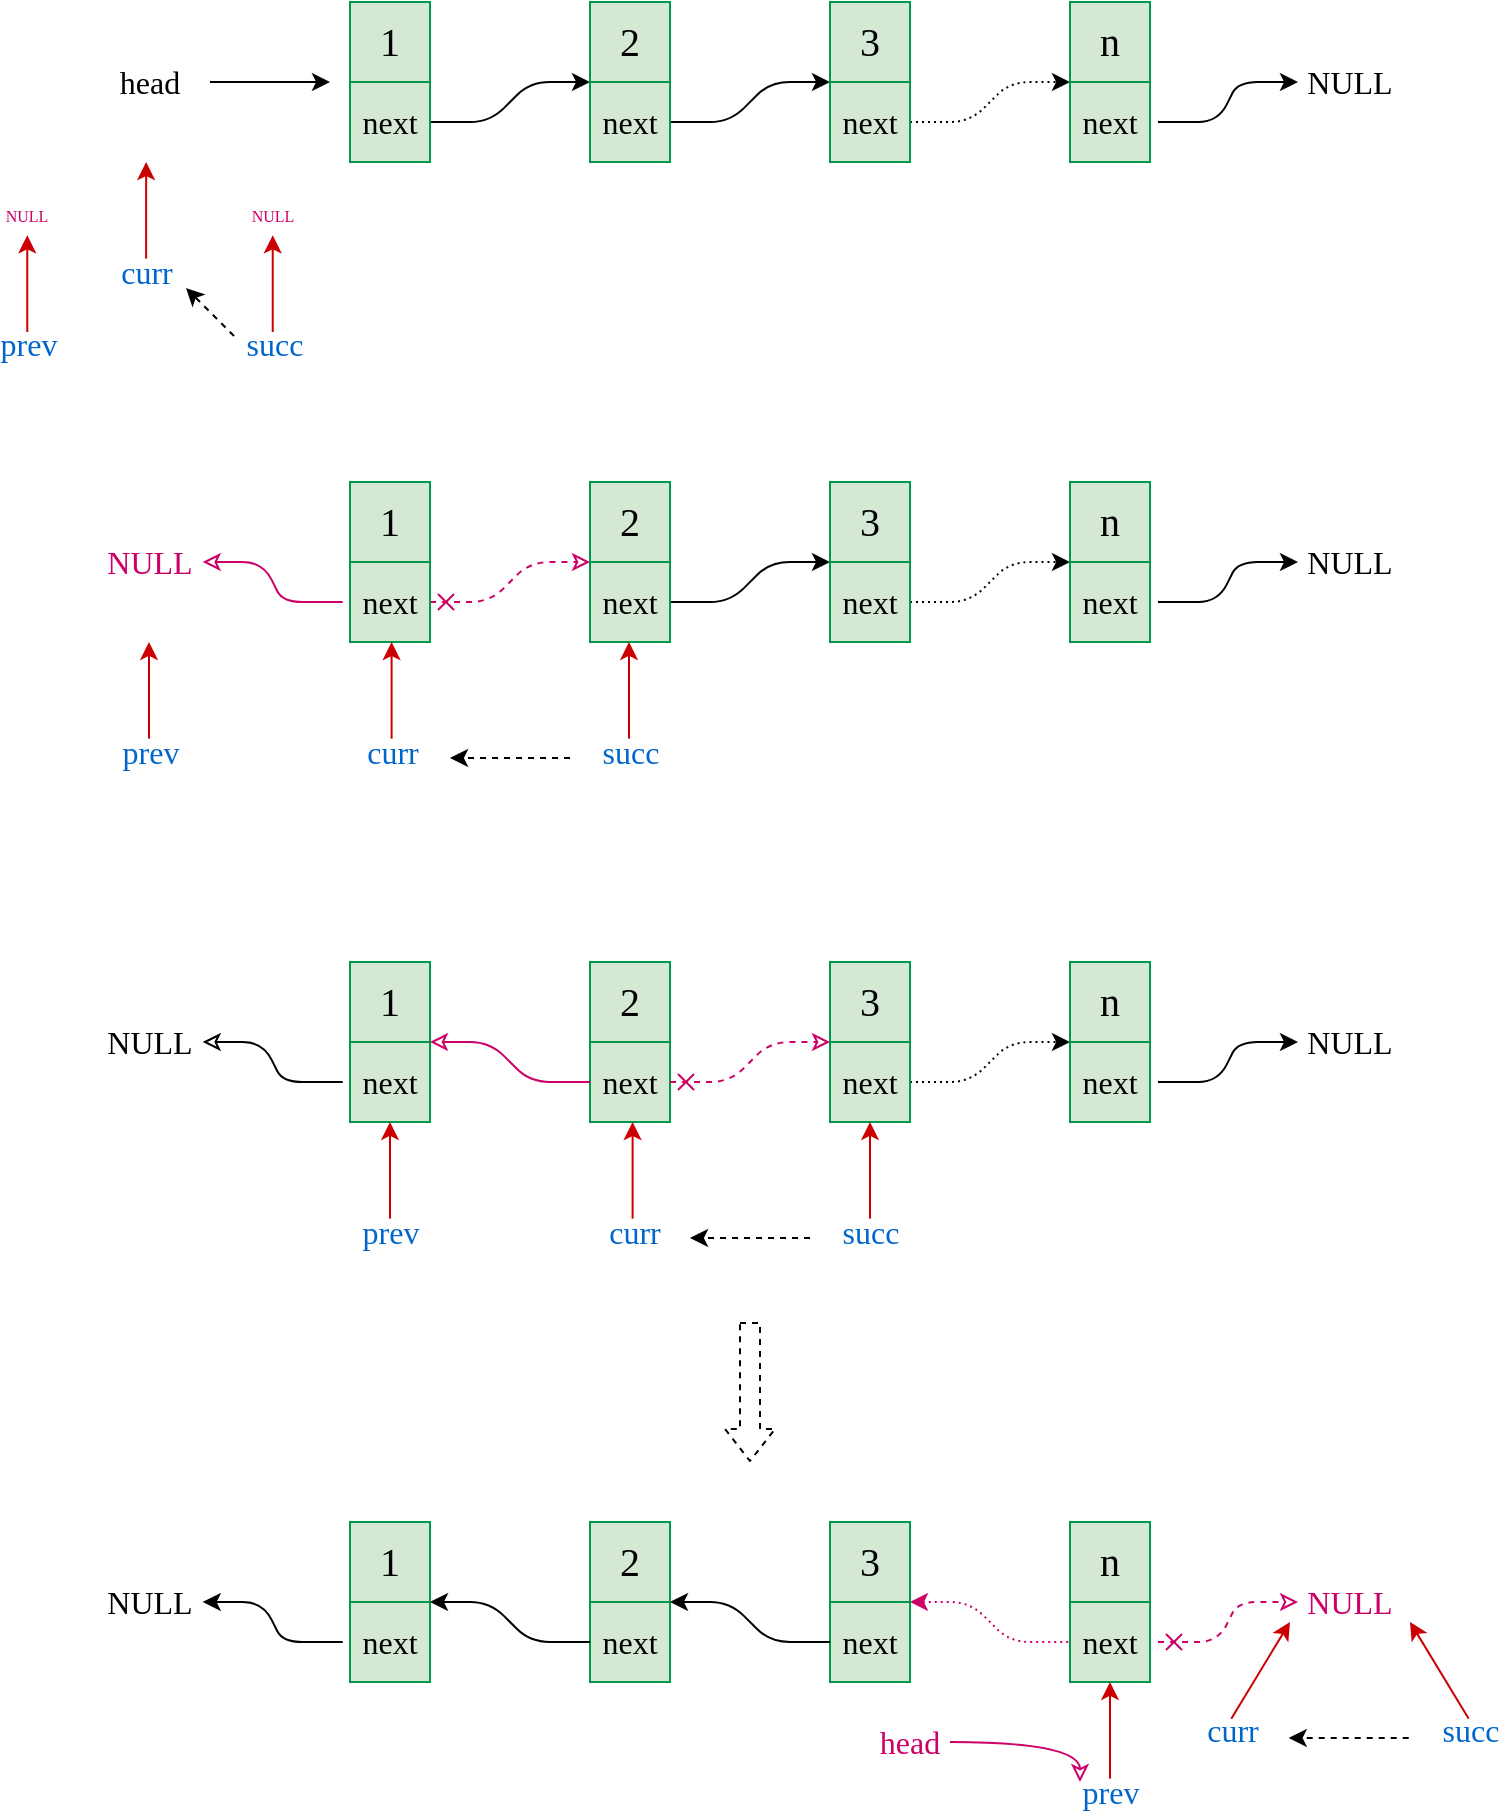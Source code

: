 <mxfile version="13.7.9" type="device"><diagram id="j7EGbygvBP4l28cDLJ4_" name="Page-1"><mxGraphModel dx="2365" dy="1700" grid="1" gridSize="10" guides="1" tooltips="1" connect="1" arrows="1" fold="1" page="1" pageScale="1" pageWidth="827" pageHeight="1169" background="none" math="1" shadow="0"><root><mxCell id="0"/><mxCell id="1" parent="0"/><mxCell id="kyMqbnORE-AikF9oeZGl-249" value="" style="group" parent="1" vertex="1" connectable="0"><mxGeometry x="46" y="140" width="734.354" height="888.33" as="geometry"/></mxCell><mxCell id="kyMqbnORE-AikF9oeZGl-247" value="" style="group" parent="kyMqbnORE-AikF9oeZGl-249" vertex="1" connectable="0"><mxGeometry width="734.354" height="888.33" as="geometry"/></mxCell><mxCell id="kyMqbnORE-AikF9oeZGl-245" value="" style="group" parent="kyMqbnORE-AikF9oeZGl-247" vertex="1" connectable="0"><mxGeometry width="734.354" height="888.33" as="geometry"/></mxCell><mxCell id="kyMqbnORE-AikF9oeZGl-137" value="" style="group" parent="kyMqbnORE-AikF9oeZGl-245" vertex="1" connectable="0"><mxGeometry width="695" height="165" as="geometry"/></mxCell><mxCell id="kyMqbnORE-AikF9oeZGl-138" value="" style="group" parent="kyMqbnORE-AikF9oeZGl-137" vertex="1" connectable="0"><mxGeometry width="695" height="165" as="geometry"/></mxCell><mxCell id="kyMqbnORE-AikF9oeZGl-139" value="&lt;font style=&quot;font-size: 16px&quot;&gt;NULL&lt;/font&gt;" style="text;html=1;strokeColor=none;fillColor=none;align=center;verticalAlign=middle;whiteSpace=wrap;rounded=0;shadow=0;fontSize=18;fontFamily=Comic Sans MS;container=0;labelBackgroundColor=none;" parent="kyMqbnORE-AikF9oeZGl-138" vertex="1"><mxGeometry x="655" y="30" width="40" height="20" as="geometry"/></mxCell><mxCell id="kyMqbnORE-AikF9oeZGl-140" style="edgeStyle=orthogonalEdgeStyle;rounded=0;orthogonalLoop=1;jettySize=auto;html=1;exitX=0.5;exitY=1;exitDx=0;exitDy=0;shadow=0;fontSize=18;fontFamily=Comic Sans MS;labelBackgroundColor=none;" parent="kyMqbnORE-AikF9oeZGl-138" source="kyMqbnORE-AikF9oeZGl-139" target="kyMqbnORE-AikF9oeZGl-139" edge="1"><mxGeometry x="55" as="geometry"/></mxCell><mxCell id="kyMqbnORE-AikF9oeZGl-141" style="edgeStyle=orthogonalEdgeStyle;rounded=0;orthogonalLoop=1;jettySize=auto;html=1;shadow=0;fontFamily=Comic Sans MS;fontSize=18;labelBackgroundColor=none;" parent="kyMqbnORE-AikF9oeZGl-138" edge="1"><mxGeometry x="55" as="geometry"><mxPoint x="165" y="40.039" as="targetPoint"/><mxPoint x="105" y="40" as="sourcePoint"/></mxGeometry></mxCell><mxCell id="kyMqbnORE-AikF9oeZGl-142" value="&lt;font style=&quot;font-size: 16px&quot;&gt;head&lt;/font&gt;" style="text;html=1;strokeColor=none;fillColor=none;align=center;verticalAlign=middle;whiteSpace=wrap;rounded=0;shadow=0;fontSize=18;fontFamily=Comic Sans MS;container=0;labelBackgroundColor=none;" parent="kyMqbnORE-AikF9oeZGl-138" vertex="1"><mxGeometry x="55" y="30" width="40" height="20" as="geometry"/></mxCell><mxCell id="kyMqbnORE-AikF9oeZGl-143" style="edgeStyle=entityRelationEdgeStyle;rounded=1;orthogonalLoop=1;jettySize=auto;html=1;entryX=0;entryY=0;entryDx=0;entryDy=0;shadow=0;fontFamily=Comic Sans MS;fontSize=18;exitX=1;exitY=0.5;exitDx=0;exitDy=0;labelBackgroundColor=none;" parent="kyMqbnORE-AikF9oeZGl-138" edge="1"><mxGeometry x="55" as="geometry"><mxPoint x="335" y="60" as="sourcePoint"/><mxPoint x="415" y="40" as="targetPoint"/></mxGeometry></mxCell><mxCell id="kyMqbnORE-AikF9oeZGl-144" style="edgeStyle=entityRelationEdgeStyle;rounded=1;orthogonalLoop=1;jettySize=auto;html=1;entryX=0;entryY=0;entryDx=0;entryDy=0;shadow=0;fontFamily=Comic Sans MS;fontSize=18;exitX=1;exitY=0.5;exitDx=0;exitDy=0;labelBackgroundColor=none;" parent="kyMqbnORE-AikF9oeZGl-138" edge="1"><mxGeometry x="55" as="geometry"><mxPoint x="215" y="60" as="sourcePoint"/><mxPoint x="295" y="40" as="targetPoint"/></mxGeometry></mxCell><mxCell id="kyMqbnORE-AikF9oeZGl-145" style="edgeStyle=entityRelationEdgeStyle;rounded=1;orthogonalLoop=1;jettySize=auto;html=1;entryX=0;entryY=0;entryDx=0;entryDy=0;shadow=0;fontFamily=Comic Sans MS;fontSize=18;exitX=1;exitY=0.5;exitDx=0;exitDy=0;labelBackgroundColor=none;dashed=1;dashPattern=1 2;" parent="kyMqbnORE-AikF9oeZGl-138" edge="1"><mxGeometry x="55" as="geometry"><mxPoint x="455" y="60" as="sourcePoint"/><mxPoint x="535" y="40" as="targetPoint"/></mxGeometry></mxCell><mxCell id="kyMqbnORE-AikF9oeZGl-146" value="&lt;font style=&quot;font-size: 20px&quot;&gt;2&lt;/font&gt;" style="rounded=0;whiteSpace=wrap;html=1;shadow=0;fillColor=#d5e8d4;strokeColor=#00994D;fontSize=18;fontFamily=Comic Sans MS;container=0;labelBackgroundColor=none;" parent="kyMqbnORE-AikF9oeZGl-138" vertex="1"><mxGeometry x="295" width="40" height="40" as="geometry"/></mxCell><mxCell id="kyMqbnORE-AikF9oeZGl-147" value="&lt;font style=&quot;font-size: 16px&quot;&gt;next&lt;/font&gt;" style="rounded=0;whiteSpace=wrap;html=1;shadow=0;fillColor=#d5e8d4;strokeColor=#00994D;fontSize=18;fontFamily=Comic Sans MS;container=0;labelBackgroundColor=none;" parent="kyMqbnORE-AikF9oeZGl-138" vertex="1"><mxGeometry x="295" y="40" width="40" height="40" as="geometry"/></mxCell><mxCell id="kyMqbnORE-AikF9oeZGl-148" value="&lt;font style=&quot;font-size: 20px&quot;&gt;n&lt;/font&gt;" style="rounded=0;whiteSpace=wrap;html=1;shadow=0;fillColor=#d5e8d4;strokeColor=#00994D;fontSize=18;fontFamily=Comic Sans MS;container=0;labelBackgroundColor=none;" parent="kyMqbnORE-AikF9oeZGl-138" vertex="1"><mxGeometry x="535" width="40" height="40" as="geometry"/></mxCell><mxCell id="kyMqbnORE-AikF9oeZGl-149" value="&lt;font style=&quot;font-size: 16px&quot;&gt;next&lt;/font&gt;" style="rounded=0;whiteSpace=wrap;html=1;shadow=0;fillColor=#d5e8d4;strokeColor=#00994D;fontSize=18;fontFamily=Comic Sans MS;container=0;labelBackgroundColor=none;" parent="kyMqbnORE-AikF9oeZGl-138" vertex="1"><mxGeometry x="535" y="40" width="40" height="40" as="geometry"/></mxCell><mxCell id="kyMqbnORE-AikF9oeZGl-150" value="&lt;font style=&quot;font-size: 20px&quot;&gt;3&lt;/font&gt;" style="rounded=0;whiteSpace=wrap;html=1;shadow=0;fillColor=#d5e8d4;strokeColor=#00994D;fontSize=18;fontFamily=Comic Sans MS;container=0;labelBackgroundColor=none;" parent="kyMqbnORE-AikF9oeZGl-138" vertex="1"><mxGeometry x="415" width="40" height="40" as="geometry"/></mxCell><mxCell id="kyMqbnORE-AikF9oeZGl-151" value="&lt;font style=&quot;font-size: 16px&quot;&gt;next&lt;/font&gt;" style="rounded=0;whiteSpace=wrap;html=1;shadow=0;fillColor=#d5e8d4;strokeColor=#00994D;fontSize=18;fontFamily=Comic Sans MS;container=0;labelBackgroundColor=none;" parent="kyMqbnORE-AikF9oeZGl-138" vertex="1"><mxGeometry x="415" y="40" width="40" height="40" as="geometry"/></mxCell><mxCell id="kyMqbnORE-AikF9oeZGl-152" value="&lt;font style=&quot;font-size: 20px&quot;&gt;1&lt;/font&gt;" style="rounded=0;whiteSpace=wrap;html=1;shadow=0;fillColor=#d5e8d4;strokeColor=#00994D;fontSize=18;fontFamily=Comic Sans MS;container=0;labelBackgroundColor=none;" parent="kyMqbnORE-AikF9oeZGl-138" vertex="1"><mxGeometry x="175" width="40" height="40" as="geometry"/></mxCell><mxCell id="kyMqbnORE-AikF9oeZGl-153" value="&lt;font style=&quot;font-size: 16px&quot;&gt;next&lt;/font&gt;" style="rounded=0;whiteSpace=wrap;html=1;shadow=0;fillColor=#d5e8d4;strokeColor=#00994D;fontSize=18;fontFamily=Comic Sans MS;container=0;labelBackgroundColor=none;" parent="kyMqbnORE-AikF9oeZGl-138" vertex="1"><mxGeometry x="175" y="40" width="40" height="40" as="geometry"/></mxCell><mxCell id="kyMqbnORE-AikF9oeZGl-154" value="NULL" style="text;html=1;strokeColor=none;fillColor=none;align=center;verticalAlign=middle;whiteSpace=wrap;rounded=0;shadow=0;fontFamily=Comic Sans MS;fontSize=8;fontColor=#CC0066;container=0;labelBackgroundColor=none;" parent="kyMqbnORE-AikF9oeZGl-138" vertex="1"><mxGeometry x="122.727" y="98.333" width="27.273" height="18.333" as="geometry"/></mxCell><mxCell id="kyMqbnORE-AikF9oeZGl-155" value="NULL" style="text;html=1;strokeColor=none;fillColor=none;align=center;verticalAlign=middle;whiteSpace=wrap;rounded=0;shadow=0;fontFamily=Comic Sans MS;fontSize=8;fontColor=#CC0066;container=0;labelBackgroundColor=none;" parent="kyMqbnORE-AikF9oeZGl-138" vertex="1"><mxGeometry y="98.333" width="27.273" height="18.333" as="geometry"/></mxCell><mxCell id="kyMqbnORE-AikF9oeZGl-156" value="" style="endArrow=classic;html=1;shadow=0;fontFamily=Comic Sans MS;fontSize=18;strokeColor=#CC0000;labelBackgroundColor=none;" parent="kyMqbnORE-AikF9oeZGl-138" edge="1"><mxGeometry x="73.064" y="80" as="geometry"><mxPoint x="73.064" y="128.333" as="sourcePoint"/><mxPoint x="73.064" y="80" as="targetPoint"/></mxGeometry></mxCell><mxCell id="kyMqbnORE-AikF9oeZGl-157" value="curr" style="edgeLabel;resizable=0;html=1;align=center;verticalAlign=middle;fontSize=16;fontFamily=Comic Sans MS;fontColor=#0066CC;container=0;labelBackgroundColor=none;shadow=0;" parent="kyMqbnORE-AikF9oeZGl-156" connectable="0" vertex="1"><mxGeometry relative="1" as="geometry"><mxPoint y="30" as="offset"/></mxGeometry></mxCell><mxCell id="kyMqbnORE-AikF9oeZGl-158" value="" style="endArrow=classic;html=1;shadow=0;fontFamily=Comic Sans MS;fontSize=18;strokeColor=#CC0000;labelBackgroundColor=none;" parent="kyMqbnORE-AikF9oeZGl-138" edge="1"><mxGeometry x="136.364" y="116.667" as="geometry"><mxPoint x="136.364" y="165" as="sourcePoint"/><mxPoint x="136.364" y="116.667" as="targetPoint"/></mxGeometry></mxCell><mxCell id="kyMqbnORE-AikF9oeZGl-159" value="succ" style="edgeLabel;resizable=0;html=1;align=center;verticalAlign=middle;fontSize=16;fontFamily=Comic Sans MS;fontColor=#0066CC;container=0;labelBackgroundColor=none;shadow=0;" parent="kyMqbnORE-AikF9oeZGl-158" connectable="0" vertex="1"><mxGeometry relative="1" as="geometry"><mxPoint y="30" as="offset"/></mxGeometry></mxCell><mxCell id="kyMqbnORE-AikF9oeZGl-160" value="" style="endArrow=classic;html=1;shadow=0;fontFamily=Comic Sans MS;fontSize=18;strokeColor=#CC0000;labelBackgroundColor=none;" parent="kyMqbnORE-AikF9oeZGl-138" edge="1"><mxGeometry x="13.636" y="116.667" as="geometry"><mxPoint x="13.636" y="165" as="sourcePoint"/><mxPoint x="13.636" y="116.667" as="targetPoint"/></mxGeometry></mxCell><mxCell id="kyMqbnORE-AikF9oeZGl-161" value="prev" style="edgeLabel;resizable=0;html=1;align=center;verticalAlign=middle;fontSize=16;fontFamily=Comic Sans MS;fontColor=#0066CC;container=0;labelBackgroundColor=none;shadow=0;" parent="kyMqbnORE-AikF9oeZGl-160" connectable="0" vertex="1"><mxGeometry relative="1" as="geometry"><mxPoint y="30" as="offset"/></mxGeometry></mxCell><mxCell id="kyMqbnORE-AikF9oeZGl-162" style="edgeStyle=entityRelationEdgeStyle;rounded=1;orthogonalLoop=1;jettySize=auto;html=1;entryX=0;entryY=0;entryDx=0;entryDy=0;shadow=0;fontFamily=Comic Sans MS;fontSize=18;exitX=1;exitY=0.5;exitDx=0;exitDy=0;labelBackgroundColor=none;" parent="kyMqbnORE-AikF9oeZGl-138" edge="1"><mxGeometry x="291" as="geometry"><mxPoint x="579" y="60" as="sourcePoint"/><mxPoint x="649" y="40" as="targetPoint"/></mxGeometry></mxCell><mxCell id="kyMqbnORE-AikF9oeZGl-163" value="" style="endArrow=classic;html=1;dashed=1;strokeColor=#000000;" parent="kyMqbnORE-AikF9oeZGl-138" edge="1"><mxGeometry width="50" height="50" relative="1" as="geometry"><mxPoint x="117" y="167" as="sourcePoint"/><mxPoint x="93" y="143" as="targetPoint"/></mxGeometry></mxCell><mxCell id="kyMqbnORE-AikF9oeZGl-164" value="" style="group" parent="kyMqbnORE-AikF9oeZGl-245" vertex="1" connectable="0"><mxGeometry x="55" y="240" width="640" height="198" as="geometry"/></mxCell><mxCell id="kyMqbnORE-AikF9oeZGl-165" value="" style="group" parent="kyMqbnORE-AikF9oeZGl-164" vertex="1" connectable="0"><mxGeometry width="640" height="198" as="geometry"/></mxCell><mxCell id="kyMqbnORE-AikF9oeZGl-166" value="" style="group" parent="kyMqbnORE-AikF9oeZGl-165" vertex="1" connectable="0"><mxGeometry width="640" height="198" as="geometry"/></mxCell><mxCell id="kyMqbnORE-AikF9oeZGl-167" value="" style="group" parent="kyMqbnORE-AikF9oeZGl-166" vertex="1" connectable="0"><mxGeometry width="640" height="198" as="geometry"/></mxCell><mxCell id="kyMqbnORE-AikF9oeZGl-168" value="&lt;font style=&quot;font-size: 16px&quot;&gt;NULL&lt;/font&gt;" style="text;html=1;strokeColor=none;fillColor=none;align=center;verticalAlign=middle;whiteSpace=wrap;rounded=0;shadow=0;fontSize=18;fontFamily=Comic Sans MS;container=0;labelBackgroundColor=none;" parent="kyMqbnORE-AikF9oeZGl-167" vertex="1"><mxGeometry x="600" y="30" width="40" height="20" as="geometry"/></mxCell><mxCell id="kyMqbnORE-AikF9oeZGl-169" style="edgeStyle=orthogonalEdgeStyle;rounded=0;orthogonalLoop=1;jettySize=auto;html=1;exitX=0.5;exitY=1;exitDx=0;exitDy=0;shadow=0;fontSize=18;fontFamily=Comic Sans MS;labelBackgroundColor=none;" parent="kyMqbnORE-AikF9oeZGl-167" source="kyMqbnORE-AikF9oeZGl-168" target="kyMqbnORE-AikF9oeZGl-168" edge="1"><mxGeometry as="geometry"/></mxCell><mxCell id="kyMqbnORE-AikF9oeZGl-170" value="&lt;font style=&quot;font-size: 16px&quot; color=&quot;#cc0066&quot;&gt;NULL&lt;/font&gt;" style="text;html=1;strokeColor=none;fillColor=none;align=center;verticalAlign=middle;whiteSpace=wrap;rounded=0;shadow=0;fontSize=18;fontFamily=Comic Sans MS;container=0;labelBackgroundColor=none;" parent="kyMqbnORE-AikF9oeZGl-167" vertex="1"><mxGeometry y="30" width="40" height="20" as="geometry"/></mxCell><mxCell id="kyMqbnORE-AikF9oeZGl-171" style="edgeStyle=entityRelationEdgeStyle;rounded=1;orthogonalLoop=1;jettySize=auto;html=1;entryX=0;entryY=0;entryDx=0;entryDy=0;shadow=0;fontFamily=Comic Sans MS;fontSize=18;exitX=1;exitY=0.5;exitDx=0;exitDy=0;labelBackgroundColor=none;" parent="kyMqbnORE-AikF9oeZGl-167" edge="1"><mxGeometry as="geometry"><mxPoint x="280" y="60" as="sourcePoint"/><mxPoint x="360" y="40" as="targetPoint"/></mxGeometry></mxCell><mxCell id="kyMqbnORE-AikF9oeZGl-172" style="edgeStyle=entityRelationEdgeStyle;rounded=1;orthogonalLoop=1;jettySize=auto;html=1;entryX=0;entryY=0;entryDx=0;entryDy=0;shadow=0;fontFamily=Comic Sans MS;fontSize=18;exitX=1;exitY=0.5;exitDx=0;exitDy=0;labelBackgroundColor=none;anchorPointDirection=1;comic=0;fixDash=0;startArrow=cross;startFill=0;endArrow=classic;endFill=0;dashed=1;strokeColor=#CC0066;" parent="kyMqbnORE-AikF9oeZGl-167" edge="1"><mxGeometry as="geometry"><mxPoint x="160" y="60" as="sourcePoint"/><mxPoint x="240" y="40" as="targetPoint"/></mxGeometry></mxCell><mxCell id="kyMqbnORE-AikF9oeZGl-173" style="edgeStyle=entityRelationEdgeStyle;rounded=1;orthogonalLoop=1;jettySize=auto;html=1;entryX=0;entryY=0;entryDx=0;entryDy=0;shadow=0;fontFamily=Comic Sans MS;fontSize=18;exitX=1;exitY=0.5;exitDx=0;exitDy=0;labelBackgroundColor=none;dashed=1;dashPattern=1 2;" parent="kyMqbnORE-AikF9oeZGl-167" edge="1"><mxGeometry as="geometry"><mxPoint x="400" y="60" as="sourcePoint"/><mxPoint x="480" y="40" as="targetPoint"/></mxGeometry></mxCell><mxCell id="kyMqbnORE-AikF9oeZGl-174" value="&lt;font style=&quot;font-size: 20px&quot;&gt;2&lt;/font&gt;" style="rounded=0;whiteSpace=wrap;html=1;shadow=0;fillColor=#d5e8d4;strokeColor=#00994D;fontSize=18;fontFamily=Comic Sans MS;container=0;labelBackgroundColor=none;" parent="kyMqbnORE-AikF9oeZGl-167" vertex="1"><mxGeometry x="240" width="40" height="40" as="geometry"/></mxCell><mxCell id="kyMqbnORE-AikF9oeZGl-175" value="&lt;font style=&quot;font-size: 16px&quot;&gt;next&lt;/font&gt;" style="rounded=0;whiteSpace=wrap;html=1;shadow=0;fillColor=#d5e8d4;strokeColor=#00994D;fontSize=18;fontFamily=Comic Sans MS;container=0;labelBackgroundColor=none;" parent="kyMqbnORE-AikF9oeZGl-167" vertex="1"><mxGeometry x="240" y="40" width="40" height="40" as="geometry"/></mxCell><mxCell id="kyMqbnORE-AikF9oeZGl-176" value="&lt;font style=&quot;font-size: 20px&quot;&gt;n&lt;/font&gt;" style="rounded=0;whiteSpace=wrap;html=1;shadow=0;fillColor=#d5e8d4;strokeColor=#00994D;fontSize=18;fontFamily=Comic Sans MS;container=0;labelBackgroundColor=none;" parent="kyMqbnORE-AikF9oeZGl-167" vertex="1"><mxGeometry x="480" width="40" height="40" as="geometry"/></mxCell><mxCell id="kyMqbnORE-AikF9oeZGl-177" value="&lt;font style=&quot;font-size: 16px&quot;&gt;next&lt;/font&gt;" style="rounded=0;whiteSpace=wrap;html=1;shadow=0;fillColor=#d5e8d4;strokeColor=#00994D;fontSize=18;fontFamily=Comic Sans MS;container=0;labelBackgroundColor=none;" parent="kyMqbnORE-AikF9oeZGl-167" vertex="1"><mxGeometry x="480" y="40" width="40" height="40" as="geometry"/></mxCell><mxCell id="kyMqbnORE-AikF9oeZGl-178" value="&lt;font style=&quot;font-size: 20px&quot;&gt;3&lt;/font&gt;" style="rounded=0;whiteSpace=wrap;html=1;shadow=0;fillColor=#d5e8d4;strokeColor=#00994D;fontSize=18;fontFamily=Comic Sans MS;container=0;labelBackgroundColor=none;" parent="kyMqbnORE-AikF9oeZGl-167" vertex="1"><mxGeometry x="360" width="40" height="40" as="geometry"/></mxCell><mxCell id="kyMqbnORE-AikF9oeZGl-179" value="&lt;font style=&quot;font-size: 16px&quot;&gt;next&lt;/font&gt;" style="rounded=0;whiteSpace=wrap;html=1;shadow=0;fillColor=#d5e8d4;strokeColor=#00994D;fontSize=18;fontFamily=Comic Sans MS;container=0;labelBackgroundColor=none;" parent="kyMqbnORE-AikF9oeZGl-167" vertex="1"><mxGeometry x="360" y="40" width="40" height="40" as="geometry"/></mxCell><mxCell id="kyMqbnORE-AikF9oeZGl-180" value="&lt;font style=&quot;font-size: 20px&quot;&gt;1&lt;/font&gt;" style="rounded=0;whiteSpace=wrap;html=1;shadow=0;fillColor=#d5e8d4;strokeColor=#00994D;fontSize=18;fontFamily=Comic Sans MS;container=0;labelBackgroundColor=none;" parent="kyMqbnORE-AikF9oeZGl-167" vertex="1"><mxGeometry x="120" width="40" height="40" as="geometry"/></mxCell><mxCell id="kyMqbnORE-AikF9oeZGl-181" value="&lt;font style=&quot;font-size: 16px&quot;&gt;next&lt;/font&gt;" style="rounded=0;whiteSpace=wrap;html=1;shadow=0;fillColor=#d5e8d4;strokeColor=#00994D;fontSize=18;fontFamily=Comic Sans MS;container=0;labelBackgroundColor=none;" parent="kyMqbnORE-AikF9oeZGl-167" vertex="1"><mxGeometry x="120" y="40" width="40" height="40" as="geometry"/></mxCell><mxCell id="kyMqbnORE-AikF9oeZGl-182" value="" style="endArrow=classic;html=1;shadow=0;fontFamily=Comic Sans MS;fontSize=18;strokeColor=#CC0000;labelBackgroundColor=none;" parent="kyMqbnORE-AikF9oeZGl-167" edge="1"><mxGeometry x="140.794" y="80" as="geometry"><mxPoint x="140.794" y="128.333" as="sourcePoint"/><mxPoint x="140.794" y="80" as="targetPoint"/></mxGeometry></mxCell><mxCell id="kyMqbnORE-AikF9oeZGl-183" value="curr" style="edgeLabel;resizable=0;html=1;align=center;verticalAlign=middle;fontSize=16;fontFamily=Comic Sans MS;fontColor=#0066CC;container=0;labelBackgroundColor=none;shadow=0;" parent="kyMqbnORE-AikF9oeZGl-182" connectable="0" vertex="1"><mxGeometry relative="1" as="geometry"><mxPoint y="30" as="offset"/></mxGeometry></mxCell><mxCell id="kyMqbnORE-AikF9oeZGl-184" value="" style="endArrow=classic;html=1;shadow=0;fontFamily=Comic Sans MS;fontSize=18;strokeColor=#CC0000;labelBackgroundColor=none;" parent="kyMqbnORE-AikF9oeZGl-167" edge="1"><mxGeometry x="259.504" y="79.997" as="geometry"><mxPoint x="259.504" y="128.33" as="sourcePoint"/><mxPoint x="259.504" y="79.997" as="targetPoint"/></mxGeometry></mxCell><mxCell id="kyMqbnORE-AikF9oeZGl-185" value="succ" style="edgeLabel;resizable=0;html=1;align=center;verticalAlign=middle;fontSize=16;fontFamily=Comic Sans MS;fontColor=#0066CC;labelBackgroundColor=none;container=0;shadow=0;" parent="kyMqbnORE-AikF9oeZGl-184" connectable="0" vertex="1"><mxGeometry relative="1" as="geometry"><mxPoint y="30" as="offset"/></mxGeometry></mxCell><mxCell id="kyMqbnORE-AikF9oeZGl-186" value="" style="endArrow=classic;html=1;shadow=0;fontFamily=Comic Sans MS;fontSize=18;strokeColor=#CC0000;labelBackgroundColor=none;" parent="kyMqbnORE-AikF9oeZGl-167" edge="1"><mxGeometry x="19.496" y="79.997" as="geometry"><mxPoint x="19.496" y="128.33" as="sourcePoint"/><mxPoint x="19.496" y="79.997" as="targetPoint"/></mxGeometry></mxCell><mxCell id="kyMqbnORE-AikF9oeZGl-187" value="prev" style="edgeLabel;resizable=0;html=1;align=center;verticalAlign=middle;fontSize=16;fontFamily=Comic Sans MS;fontColor=#0066CC;container=0;labelBackgroundColor=none;shadow=0;" parent="kyMqbnORE-AikF9oeZGl-186" connectable="0" vertex="1"><mxGeometry relative="1" as="geometry"><mxPoint y="30" as="offset"/></mxGeometry></mxCell><mxCell id="kyMqbnORE-AikF9oeZGl-188" style="edgeStyle=entityRelationEdgeStyle;rounded=1;orthogonalLoop=1;jettySize=auto;html=1;entryX=0;entryY=0;entryDx=0;entryDy=0;shadow=0;fontFamily=Comic Sans MS;fontSize=18;exitX=1;exitY=0.5;exitDx=0;exitDy=0;labelBackgroundColor=none;" parent="kyMqbnORE-AikF9oeZGl-167" edge="1"><mxGeometry x="240" as="geometry"><mxPoint x="524" y="60" as="sourcePoint"/><mxPoint x="594" y="40" as="targetPoint"/></mxGeometry></mxCell><mxCell id="kyMqbnORE-AikF9oeZGl-189" style="edgeStyle=entityRelationEdgeStyle;rounded=1;orthogonalLoop=1;jettySize=auto;html=1;entryX=0;entryY=0;entryDx=0;entryDy=0;shadow=0;fontFamily=Comic Sans MS;fontSize=18;exitX=1;exitY=0.5;exitDx=0;exitDy=0;labelBackgroundColor=none;endArrow=none;endFill=0;startArrow=classic;startFill=0;sketch=0;strokeColor=#CC0066;" parent="kyMqbnORE-AikF9oeZGl-167" edge="1"><mxGeometry x="-237.64" as="geometry"><mxPoint x="46.36" y="40" as="sourcePoint"/><mxPoint x="116.36" y="60" as="targetPoint"/></mxGeometry></mxCell><mxCell id="kyMqbnORE-AikF9oeZGl-191" value="" style="group" parent="kyMqbnORE-AikF9oeZGl-167" vertex="1" connectable="0"><mxGeometry y="240" width="640" height="138" as="geometry"/></mxCell><mxCell id="kyMqbnORE-AikF9oeZGl-192" value="" style="group" parent="kyMqbnORE-AikF9oeZGl-191" vertex="1" connectable="0"><mxGeometry width="640" height="128.333" as="geometry"/></mxCell><mxCell id="kyMqbnORE-AikF9oeZGl-193" value="" style="group" parent="kyMqbnORE-AikF9oeZGl-192" vertex="1" connectable="0"><mxGeometry width="640" height="128.333" as="geometry"/></mxCell><mxCell id="kyMqbnORE-AikF9oeZGl-194" value="&lt;font style=&quot;font-size: 16px&quot;&gt;NULL&lt;/font&gt;" style="text;html=1;strokeColor=none;fillColor=none;align=center;verticalAlign=middle;whiteSpace=wrap;rounded=0;shadow=0;fontSize=18;fontFamily=Comic Sans MS;container=0;labelBackgroundColor=none;" parent="kyMqbnORE-AikF9oeZGl-193" vertex="1"><mxGeometry x="600" y="30" width="40" height="20" as="geometry"/></mxCell><mxCell id="kyMqbnORE-AikF9oeZGl-195" style="edgeStyle=orthogonalEdgeStyle;rounded=0;orthogonalLoop=1;jettySize=auto;html=1;exitX=0.5;exitY=1;exitDx=0;exitDy=0;shadow=0;fontSize=18;fontFamily=Comic Sans MS;labelBackgroundColor=none;" parent="kyMqbnORE-AikF9oeZGl-193" source="kyMqbnORE-AikF9oeZGl-194" target="kyMqbnORE-AikF9oeZGl-194" edge="1"><mxGeometry as="geometry"/></mxCell><mxCell id="kyMqbnORE-AikF9oeZGl-196" value="&lt;font style=&quot;font-size: 16px&quot;&gt;NULL&lt;/font&gt;" style="text;html=1;strokeColor=none;fillColor=none;align=center;verticalAlign=middle;whiteSpace=wrap;rounded=0;shadow=0;fontSize=18;fontFamily=Comic Sans MS;container=0;labelBackgroundColor=none;" parent="kyMqbnORE-AikF9oeZGl-193" vertex="1"><mxGeometry y="30" width="40" height="20" as="geometry"/></mxCell><mxCell id="kyMqbnORE-AikF9oeZGl-197" style="edgeStyle=entityRelationEdgeStyle;rounded=1;orthogonalLoop=1;jettySize=auto;html=1;entryX=0;entryY=0;entryDx=0;entryDy=0;shadow=0;fontFamily=Comic Sans MS;fontSize=18;exitX=1;exitY=0.5;exitDx=0;exitDy=0;labelBackgroundColor=none;dashed=1;dashPattern=1 2;" parent="kyMqbnORE-AikF9oeZGl-193" edge="1"><mxGeometry as="geometry"><mxPoint x="400" y="60" as="sourcePoint"/><mxPoint x="480" y="40" as="targetPoint"/></mxGeometry></mxCell><mxCell id="kyMqbnORE-AikF9oeZGl-198" value="&lt;font style=&quot;font-size: 20px&quot;&gt;2&lt;/font&gt;" style="rounded=0;whiteSpace=wrap;html=1;shadow=0;fillColor=#d5e8d4;strokeColor=#00994D;fontSize=18;fontFamily=Comic Sans MS;container=0;labelBackgroundColor=none;" parent="kyMqbnORE-AikF9oeZGl-193" vertex="1"><mxGeometry x="240" width="40" height="40" as="geometry"/></mxCell><mxCell id="kyMqbnORE-AikF9oeZGl-199" value="&lt;font style=&quot;font-size: 16px&quot;&gt;next&lt;/font&gt;" style="rounded=0;whiteSpace=wrap;html=1;shadow=0;fillColor=#d5e8d4;strokeColor=#00994D;fontSize=18;fontFamily=Comic Sans MS;container=0;labelBackgroundColor=none;" parent="kyMqbnORE-AikF9oeZGl-193" vertex="1"><mxGeometry x="240" y="40" width="40" height="40" as="geometry"/></mxCell><mxCell id="kyMqbnORE-AikF9oeZGl-200" value="&lt;font style=&quot;font-size: 20px&quot;&gt;n&lt;/font&gt;" style="rounded=0;whiteSpace=wrap;html=1;shadow=0;fillColor=#d5e8d4;strokeColor=#00994D;fontSize=18;fontFamily=Comic Sans MS;container=0;labelBackgroundColor=none;" parent="kyMqbnORE-AikF9oeZGl-193" vertex="1"><mxGeometry x="480" width="40" height="40" as="geometry"/></mxCell><mxCell id="kyMqbnORE-AikF9oeZGl-201" value="&lt;font style=&quot;font-size: 16px&quot;&gt;next&lt;/font&gt;" style="rounded=0;whiteSpace=wrap;html=1;shadow=0;fillColor=#d5e8d4;strokeColor=#00994D;fontSize=18;fontFamily=Comic Sans MS;container=0;labelBackgroundColor=none;" parent="kyMqbnORE-AikF9oeZGl-193" vertex="1"><mxGeometry x="480" y="40" width="40" height="40" as="geometry"/></mxCell><mxCell id="kyMqbnORE-AikF9oeZGl-202" value="&lt;font style=&quot;font-size: 20px&quot;&gt;3&lt;/font&gt;" style="rounded=0;whiteSpace=wrap;html=1;shadow=0;fillColor=#d5e8d4;strokeColor=#00994D;fontSize=18;fontFamily=Comic Sans MS;container=0;labelBackgroundColor=none;" parent="kyMqbnORE-AikF9oeZGl-193" vertex="1"><mxGeometry x="360" width="40" height="40" as="geometry"/></mxCell><mxCell id="kyMqbnORE-AikF9oeZGl-203" value="&lt;font style=&quot;font-size: 16px&quot;&gt;next&lt;/font&gt;" style="rounded=0;whiteSpace=wrap;html=1;shadow=0;fillColor=#d5e8d4;strokeColor=#00994D;fontSize=18;fontFamily=Comic Sans MS;container=0;labelBackgroundColor=none;" parent="kyMqbnORE-AikF9oeZGl-193" vertex="1"><mxGeometry x="360" y="40" width="40" height="40" as="geometry"/></mxCell><mxCell id="kyMqbnORE-AikF9oeZGl-204" value="&lt;font style=&quot;font-size: 20px&quot;&gt;1&lt;/font&gt;" style="rounded=0;whiteSpace=wrap;html=1;shadow=0;fillColor=#d5e8d4;strokeColor=#00994D;fontSize=18;fontFamily=Comic Sans MS;container=0;labelBackgroundColor=none;" parent="kyMqbnORE-AikF9oeZGl-193" vertex="1"><mxGeometry x="120" width="40" height="40" as="geometry"/></mxCell><mxCell id="kyMqbnORE-AikF9oeZGl-205" value="&lt;font style=&quot;font-size: 16px&quot;&gt;next&lt;/font&gt;" style="rounded=0;whiteSpace=wrap;html=1;shadow=0;fillColor=#d5e8d4;strokeColor=#00994D;fontSize=18;fontFamily=Comic Sans MS;container=0;labelBackgroundColor=none;" parent="kyMqbnORE-AikF9oeZGl-193" vertex="1"><mxGeometry x="120" y="40" width="40" height="40" as="geometry"/></mxCell><mxCell id="kyMqbnORE-AikF9oeZGl-206" style="edgeStyle=entityRelationEdgeStyle;rounded=1;orthogonalLoop=1;jettySize=auto;html=1;entryX=0;entryY=0;entryDx=0;entryDy=0;shadow=0;fontFamily=Comic Sans MS;fontSize=18;exitX=1;exitY=0.5;exitDx=0;exitDy=0;labelBackgroundColor=none;" parent="kyMqbnORE-AikF9oeZGl-193" edge="1"><mxGeometry x="240" as="geometry"><mxPoint x="524" y="60" as="sourcePoint"/><mxPoint x="594" y="40" as="targetPoint"/></mxGeometry></mxCell><mxCell id="kyMqbnORE-AikF9oeZGl-207" style="edgeStyle=entityRelationEdgeStyle;rounded=1;orthogonalLoop=1;jettySize=auto;html=1;entryX=0;entryY=0;entryDx=0;entryDy=0;shadow=0;fontFamily=Comic Sans MS;fontSize=18;exitX=1;exitY=0.5;exitDx=0;exitDy=0;labelBackgroundColor=none;endArrow=none;endFill=0;startArrow=classic;startFill=0;sketch=0;" parent="kyMqbnORE-AikF9oeZGl-193" edge="1"><mxGeometry x="-237.64" as="geometry"><mxPoint x="46.36" y="40" as="sourcePoint"/><mxPoint x="116.36" y="60" as="targetPoint"/></mxGeometry></mxCell><mxCell id="kyMqbnORE-AikF9oeZGl-208" value="" style="group" parent="kyMqbnORE-AikF9oeZGl-193" vertex="1" connectable="0"><mxGeometry x="139.996" y="79.997" width="240.007" height="48.337" as="geometry"/></mxCell><mxCell id="kyMqbnORE-AikF9oeZGl-209" value="" style="endArrow=classic;html=1;shadow=0;fontFamily=Comic Sans MS;fontSize=18;strokeColor=#CC0000;labelBackgroundColor=none;" parent="kyMqbnORE-AikF9oeZGl-208" edge="1"><mxGeometry x="121.297" y="0.003" as="geometry"><mxPoint x="121.297" y="48.337" as="sourcePoint"/><mxPoint x="121.297" y="0.003" as="targetPoint"/></mxGeometry></mxCell><mxCell id="kyMqbnORE-AikF9oeZGl-210" value="curr" style="edgeLabel;resizable=0;html=1;align=center;verticalAlign=middle;fontSize=16;fontFamily=Comic Sans MS;fontColor=#0066CC;container=0;labelBackgroundColor=none;shadow=0;" parent="kyMqbnORE-AikF9oeZGl-209" connectable="0" vertex="1"><mxGeometry relative="1" as="geometry"><mxPoint y="30" as="offset"/></mxGeometry></mxCell><mxCell id="kyMqbnORE-AikF9oeZGl-211" value="" style="endArrow=classic;html=1;shadow=0;fontFamily=Comic Sans MS;fontSize=18;strokeColor=#CC0000;labelBackgroundColor=none;" parent="kyMqbnORE-AikF9oeZGl-208" edge="1"><mxGeometry x="240.007" as="geometry"><mxPoint x="240.007" y="48.333" as="sourcePoint"/><mxPoint x="240.007" as="targetPoint"/></mxGeometry></mxCell><mxCell id="kyMqbnORE-AikF9oeZGl-212" value="succ" style="edgeLabel;resizable=0;html=1;align=center;verticalAlign=middle;fontSize=16;fontFamily=Comic Sans MS;fontColor=#0066CC;labelBackgroundColor=none;container=0;shadow=0;" parent="kyMqbnORE-AikF9oeZGl-211" connectable="0" vertex="1"><mxGeometry relative="1" as="geometry"><mxPoint y="30" as="offset"/></mxGeometry></mxCell><mxCell id="kyMqbnORE-AikF9oeZGl-213" value="" style="endArrow=classic;html=1;shadow=0;fontFamily=Comic Sans MS;fontSize=18;strokeColor=#CC0000;labelBackgroundColor=none;" parent="kyMqbnORE-AikF9oeZGl-208" edge="1"><mxGeometry as="geometry"><mxPoint y="48.333" as="sourcePoint"/><mxPoint as="targetPoint"/></mxGeometry></mxCell><mxCell id="kyMqbnORE-AikF9oeZGl-214" value="prev" style="edgeLabel;resizable=0;html=1;align=center;verticalAlign=middle;fontSize=16;fontFamily=Comic Sans MS;fontColor=#0066CC;container=0;labelBackgroundColor=none;shadow=0;" parent="kyMqbnORE-AikF9oeZGl-213" connectable="0" vertex="1"><mxGeometry relative="1" as="geometry"><mxPoint y="30" as="offset"/></mxGeometry></mxCell><mxCell id="kyMqbnORE-AikF9oeZGl-215" style="edgeStyle=entityRelationEdgeStyle;rounded=1;orthogonalLoop=1;jettySize=auto;html=1;entryX=0;entryY=0;entryDx=0;entryDy=0;shadow=0;fontFamily=Comic Sans MS;fontSize=18;exitX=1;exitY=0.5;exitDx=0;exitDy=0;labelBackgroundColor=none;anchorPointDirection=1;comic=0;fixDash=0;startArrow=cross;startFill=0;endArrow=classic;endFill=0;dashed=1;strokeColor=#CC0066;" parent="kyMqbnORE-AikF9oeZGl-193" edge="1"><mxGeometry x="26.5" y="-570" as="geometry"><mxPoint x="280.0" y="60" as="sourcePoint"/><mxPoint x="360.0" y="40" as="targetPoint"/></mxGeometry></mxCell><mxCell id="kyMqbnORE-AikF9oeZGl-216" style="edgeStyle=entityRelationEdgeStyle;rounded=1;orthogonalLoop=1;jettySize=auto;html=1;shadow=0;fontFamily=Comic Sans MS;fontSize=18;exitX=1;exitY=0.5;exitDx=0;exitDy=0;labelBackgroundColor=none;endArrow=none;endFill=0;startArrow=classic;startFill=0;sketch=0;strokeColor=#CC0066;" parent="kyMqbnORE-AikF9oeZGl-193" edge="1"><mxGeometry x="-217.5" y="-290" as="geometry"><mxPoint x="160" y="40" as="sourcePoint"/><mxPoint x="240" y="60" as="targetPoint"/></mxGeometry></mxCell><mxCell id="kyMqbnORE-AikF9oeZGl-217" value="" style="endArrow=classic;html=1;dashed=1;strokeColor=#000000;" parent="kyMqbnORE-AikF9oeZGl-191" edge="1"><mxGeometry width="50" height="50" relative="1" as="geometry"><mxPoint x="350.0" y="138" as="sourcePoint"/><mxPoint x="290.0" y="138" as="targetPoint"/></mxGeometry></mxCell><mxCell id="kyMqbnORE-AikF9oeZGl-190" value="" style="endArrow=classic;html=1;dashed=1;strokeColor=#000000;" parent="kyMqbnORE-AikF9oeZGl-164" edge="1"><mxGeometry width="50" height="50" relative="1" as="geometry"><mxPoint x="230" y="138" as="sourcePoint"/><mxPoint x="170" y="138" as="targetPoint"/></mxGeometry></mxCell><mxCell id="kyMqbnORE-AikF9oeZGl-218" value="" style="shape=flexArrow;endArrow=classic;html=1;dashed=1;strokeColor=#000000;endWidth=14;endSize=5;" parent="kyMqbnORE-AikF9oeZGl-245" edge="1"><mxGeometry width="50" height="50" relative="1" as="geometry"><mxPoint x="375" y="660" as="sourcePoint"/><mxPoint x="375" y="730" as="targetPoint"/></mxGeometry></mxCell><mxCell id="kyMqbnORE-AikF9oeZGl-219" value="" style="group" parent="kyMqbnORE-AikF9oeZGl-245" vertex="1" connectable="0"><mxGeometry x="55" y="760" width="679.354" height="128.33" as="geometry"/></mxCell><mxCell id="kyMqbnORE-AikF9oeZGl-220" value="&lt;font style=&quot;font-size: 16px&quot; color=&quot;#cc0066&quot;&gt;NULL&lt;/font&gt;" style="text;html=1;strokeColor=none;fillColor=none;align=center;verticalAlign=middle;whiteSpace=wrap;rounded=0;shadow=0;fontSize=18;fontFamily=Comic Sans MS;container=0;labelBackgroundColor=none;" parent="kyMqbnORE-AikF9oeZGl-219" vertex="1"><mxGeometry x="600" y="30" width="40" height="20" as="geometry"/></mxCell><mxCell id="kyMqbnORE-AikF9oeZGl-221" style="edgeStyle=orthogonalEdgeStyle;rounded=0;orthogonalLoop=1;jettySize=auto;html=1;exitX=0.5;exitY=1;exitDx=0;exitDy=0;shadow=0;fontSize=18;fontFamily=Comic Sans MS;labelBackgroundColor=none;" parent="kyMqbnORE-AikF9oeZGl-219" source="kyMqbnORE-AikF9oeZGl-220" target="kyMqbnORE-AikF9oeZGl-220" edge="1"><mxGeometry as="geometry"/></mxCell><mxCell id="kyMqbnORE-AikF9oeZGl-222" value="&lt;font style=&quot;font-size: 16px&quot;&gt;NULL&lt;/font&gt;" style="text;html=1;strokeColor=none;fillColor=none;align=center;verticalAlign=middle;whiteSpace=wrap;rounded=0;shadow=0;fontSize=18;fontFamily=Comic Sans MS;container=0;labelBackgroundColor=none;" parent="kyMqbnORE-AikF9oeZGl-219" vertex="1"><mxGeometry y="30" width="40" height="20" as="geometry"/></mxCell><mxCell id="kyMqbnORE-AikF9oeZGl-223" style="edgeStyle=entityRelationEdgeStyle;rounded=1;orthogonalLoop=1;jettySize=auto;html=1;entryX=0;entryY=0;entryDx=0;entryDy=0;shadow=0;fontFamily=Comic Sans MS;fontSize=18;exitX=1;exitY=0.5;exitDx=0;exitDy=0;labelBackgroundColor=none;dashed=1;dashPattern=1 2;endArrow=none;endFill=0;startArrow=classic;startFill=1;strokeColor=#CC0066;" parent="kyMqbnORE-AikF9oeZGl-219" edge="1"><mxGeometry as="geometry"><mxPoint x="400" y="40" as="sourcePoint"/><mxPoint x="480" y="60" as="targetPoint"/></mxGeometry></mxCell><mxCell id="kyMqbnORE-AikF9oeZGl-224" value="&lt;font style=&quot;font-size: 20px&quot;&gt;2&lt;/font&gt;" style="rounded=0;whiteSpace=wrap;html=1;shadow=0;fillColor=#d5e8d4;strokeColor=#00994D;fontSize=18;fontFamily=Comic Sans MS;container=0;labelBackgroundColor=none;" parent="kyMqbnORE-AikF9oeZGl-219" vertex="1"><mxGeometry x="240" width="40" height="40" as="geometry"/></mxCell><mxCell id="kyMqbnORE-AikF9oeZGl-225" value="&lt;font style=&quot;font-size: 16px&quot;&gt;next&lt;/font&gt;" style="rounded=0;whiteSpace=wrap;html=1;shadow=0;fillColor=#d5e8d4;strokeColor=#00994D;fontSize=18;fontFamily=Comic Sans MS;container=0;labelBackgroundColor=none;" parent="kyMqbnORE-AikF9oeZGl-219" vertex="1"><mxGeometry x="240" y="40" width="40" height="40" as="geometry"/></mxCell><mxCell id="kyMqbnORE-AikF9oeZGl-226" value="&lt;font style=&quot;font-size: 20px&quot;&gt;n&lt;/font&gt;" style="rounded=0;whiteSpace=wrap;html=1;shadow=0;fillColor=#d5e8d4;strokeColor=#00994D;fontSize=18;fontFamily=Comic Sans MS;container=0;labelBackgroundColor=none;" parent="kyMqbnORE-AikF9oeZGl-219" vertex="1"><mxGeometry x="480" width="40" height="40" as="geometry"/></mxCell><mxCell id="kyMqbnORE-AikF9oeZGl-227" value="&lt;font style=&quot;font-size: 16px&quot;&gt;next&lt;/font&gt;" style="rounded=0;whiteSpace=wrap;html=1;shadow=0;fillColor=#d5e8d4;strokeColor=#00994D;fontSize=18;fontFamily=Comic Sans MS;container=0;labelBackgroundColor=none;" parent="kyMqbnORE-AikF9oeZGl-219" vertex="1"><mxGeometry x="480" y="40" width="40" height="40" as="geometry"/></mxCell><mxCell id="kyMqbnORE-AikF9oeZGl-228" value="&lt;font style=&quot;font-size: 20px&quot;&gt;3&lt;/font&gt;" style="rounded=0;whiteSpace=wrap;html=1;shadow=0;fillColor=#d5e8d4;strokeColor=#00994D;fontSize=18;fontFamily=Comic Sans MS;container=0;labelBackgroundColor=none;" parent="kyMqbnORE-AikF9oeZGl-219" vertex="1"><mxGeometry x="360" width="40" height="40" as="geometry"/></mxCell><mxCell id="kyMqbnORE-AikF9oeZGl-229" value="&lt;font style=&quot;font-size: 16px&quot;&gt;next&lt;/font&gt;" style="rounded=0;whiteSpace=wrap;html=1;shadow=0;fillColor=#d5e8d4;strokeColor=#00994D;fontSize=18;fontFamily=Comic Sans MS;container=0;labelBackgroundColor=none;" parent="kyMqbnORE-AikF9oeZGl-219" vertex="1"><mxGeometry x="360" y="40" width="40" height="40" as="geometry"/></mxCell><mxCell id="kyMqbnORE-AikF9oeZGl-230" value="&lt;font style=&quot;font-size: 20px&quot;&gt;1&lt;/font&gt;" style="rounded=0;whiteSpace=wrap;html=1;shadow=0;fillColor=#d5e8d4;strokeColor=#00994D;fontSize=18;fontFamily=Comic Sans MS;container=0;labelBackgroundColor=none;" parent="kyMqbnORE-AikF9oeZGl-219" vertex="1"><mxGeometry x="120" width="40" height="40" as="geometry"/></mxCell><mxCell id="kyMqbnORE-AikF9oeZGl-231" value="&lt;font style=&quot;font-size: 16px&quot;&gt;next&lt;/font&gt;" style="rounded=0;whiteSpace=wrap;html=1;shadow=0;fillColor=#d5e8d4;strokeColor=#00994D;fontSize=18;fontFamily=Comic Sans MS;container=0;labelBackgroundColor=none;" parent="kyMqbnORE-AikF9oeZGl-219" vertex="1"><mxGeometry x="120" y="40" width="40" height="40" as="geometry"/></mxCell><mxCell id="kyMqbnORE-AikF9oeZGl-232" style="edgeStyle=entityRelationEdgeStyle;rounded=1;orthogonalLoop=1;jettySize=auto;html=1;entryX=0;entryY=0;entryDx=0;entryDy=0;shadow=0;fontFamily=Comic Sans MS;fontSize=18;exitX=1;exitY=0.5;exitDx=0;exitDy=0;labelBackgroundColor=none;startArrow=cross;startFill=0;strokeColor=#CC0066;dashed=1;endArrow=classic;endFill=0;" parent="kyMqbnORE-AikF9oeZGl-219" edge="1"><mxGeometry x="240" as="geometry"><mxPoint x="524" y="60" as="sourcePoint"/><mxPoint x="594" y="40" as="targetPoint"/></mxGeometry></mxCell><mxCell id="kyMqbnORE-AikF9oeZGl-233" style="edgeStyle=entityRelationEdgeStyle;rounded=1;orthogonalLoop=1;jettySize=auto;html=1;entryX=0;entryY=0;entryDx=0;entryDy=0;shadow=0;fontFamily=Comic Sans MS;fontSize=18;exitX=1;exitY=0.5;exitDx=0;exitDy=0;labelBackgroundColor=none;endArrow=none;endFill=0;startArrow=classic;startFill=1;sketch=0;" parent="kyMqbnORE-AikF9oeZGl-219" edge="1"><mxGeometry x="-237.64" as="geometry"><mxPoint x="46.36" y="40" as="sourcePoint"/><mxPoint x="116.36" y="60" as="targetPoint"/></mxGeometry></mxCell><mxCell id="kyMqbnORE-AikF9oeZGl-234" style="edgeStyle=entityRelationEdgeStyle;rounded=1;orthogonalLoop=1;jettySize=auto;html=1;shadow=0;fontFamily=Comic Sans MS;fontSize=18;exitX=1;exitY=0.5;exitDx=0;exitDy=0;labelBackgroundColor=none;endArrow=none;endFill=0;startArrow=classic;startFill=1;sketch=0;" parent="kyMqbnORE-AikF9oeZGl-219" edge="1"><mxGeometry x="-217.5" y="-290" as="geometry"><mxPoint x="160" y="40" as="sourcePoint"/><mxPoint x="240" y="60" as="targetPoint"/></mxGeometry></mxCell><mxCell id="kyMqbnORE-AikF9oeZGl-235" style="edgeStyle=entityRelationEdgeStyle;rounded=1;orthogonalLoop=1;jettySize=auto;html=1;shadow=0;fontFamily=Comic Sans MS;fontSize=18;exitX=1;exitY=0.5;exitDx=0;exitDy=0;labelBackgroundColor=none;endArrow=none;endFill=0;startArrow=classic;startFill=1;sketch=0;" parent="kyMqbnORE-AikF9oeZGl-219" edge="1"><mxGeometry x="-97.5" y="-290" as="geometry"><mxPoint x="280" y="40" as="sourcePoint"/><mxPoint x="360" y="60" as="targetPoint"/></mxGeometry></mxCell><mxCell id="kyMqbnORE-AikF9oeZGl-236" value="" style="endArrow=classic;html=1;shadow=0;fontFamily=Comic Sans MS;fontSize=18;strokeColor=#CC0000;labelBackgroundColor=none;" parent="kyMqbnORE-AikF9oeZGl-219" edge="1"><mxGeometry x="499.996" y="79.997" as="geometry"><mxPoint x="499.996" y="128.33" as="sourcePoint"/><mxPoint x="499.996" y="79.997" as="targetPoint"/></mxGeometry></mxCell><mxCell id="kyMqbnORE-AikF9oeZGl-237" value="prev" style="edgeLabel;resizable=0;html=1;align=center;verticalAlign=middle;fontSize=16;fontFamily=Comic Sans MS;fontColor=#0066CC;container=0;labelBackgroundColor=none;shadow=0;" parent="kyMqbnORE-AikF9oeZGl-236" connectable="0" vertex="1"><mxGeometry relative="1" as="geometry"><mxPoint y="30" as="offset"/></mxGeometry></mxCell><mxCell id="kyMqbnORE-AikF9oeZGl-238" value="" style="endArrow=classic;html=1;dashed=1;strokeColor=#000000;" parent="kyMqbnORE-AikF9oeZGl-219" edge="1"><mxGeometry x="299.35" y="-30" width="50" height="50" as="geometry"><mxPoint x="649.35" y="108" as="sourcePoint"/><mxPoint x="589.35" y="108" as="targetPoint"/></mxGeometry></mxCell><mxCell id="kyMqbnORE-AikF9oeZGl-239" value="" style="endArrow=classic;html=1;shadow=0;fontFamily=Comic Sans MS;fontSize=18;strokeColor=#CC0000;labelBackgroundColor=none;" parent="kyMqbnORE-AikF9oeZGl-219" edge="1"><mxGeometry x="560.644" y="50" as="geometry"><mxPoint x="560.644" y="98.333" as="sourcePoint"/><mxPoint x="590" y="50" as="targetPoint"/></mxGeometry></mxCell><mxCell id="kyMqbnORE-AikF9oeZGl-240" value="curr" style="edgeLabel;resizable=0;html=1;align=center;verticalAlign=middle;fontSize=16;fontFamily=Comic Sans MS;fontColor=#0066CC;container=0;labelBackgroundColor=none;shadow=0;" parent="kyMqbnORE-AikF9oeZGl-239" connectable="0" vertex="1"><mxGeometry relative="1" as="geometry"><mxPoint x="-15.18" y="30" as="offset"/></mxGeometry></mxCell><mxCell id="kyMqbnORE-AikF9oeZGl-241" value="" style="endArrow=classic;html=1;shadow=0;fontFamily=Comic Sans MS;fontSize=18;strokeColor=#CC0000;labelBackgroundColor=none;" parent="kyMqbnORE-AikF9oeZGl-219" edge="1"><mxGeometry x="679.354" y="49.997" as="geometry"><mxPoint x="679.354" y="98.33" as="sourcePoint"/><mxPoint x="650" y="49.997" as="targetPoint"/></mxGeometry></mxCell><mxCell id="kyMqbnORE-AikF9oeZGl-242" value="succ" style="edgeLabel;resizable=0;html=1;align=center;verticalAlign=middle;fontSize=16;fontFamily=Comic Sans MS;fontColor=#0066CC;labelBackgroundColor=none;container=0;shadow=0;" parent="kyMqbnORE-AikF9oeZGl-241" connectable="0" vertex="1"><mxGeometry relative="1" as="geometry"><mxPoint x="15.18" y="30" as="offset"/></mxGeometry></mxCell><mxCell id="kyMqbnORE-AikF9oeZGl-243" style="edgeStyle=orthogonalEdgeStyle;orthogonalLoop=1;jettySize=auto;html=1;shadow=0;fontFamily=Comic Sans MS;fontSize=18;labelBackgroundColor=none;curved=1;strokeColor=#CC0066;endArrow=classic;endFill=0;" parent="kyMqbnORE-AikF9oeZGl-219" edge="1"><mxGeometry x="375" y="100" as="geometry"><mxPoint x="485" y="130" as="targetPoint"/><mxPoint x="420" y="110" as="sourcePoint"/><Array as="points"><mxPoint x="485" y="110"/></Array></mxGeometry></mxCell><mxCell id="kyMqbnORE-AikF9oeZGl-244" value="&lt;font style=&quot;font-size: 16px&quot; color=&quot;#cc0066&quot;&gt;head&lt;/font&gt;" style="text;html=1;strokeColor=none;fillColor=none;align=center;verticalAlign=middle;whiteSpace=wrap;rounded=0;shadow=0;fontSize=18;fontFamily=Comic Sans MS;container=0;labelBackgroundColor=none;" parent="kyMqbnORE-AikF9oeZGl-219" vertex="1"><mxGeometry x="380" y="100" width="40" height="20" as="geometry"/></mxCell></root></mxGraphModel></diagram></mxfile>